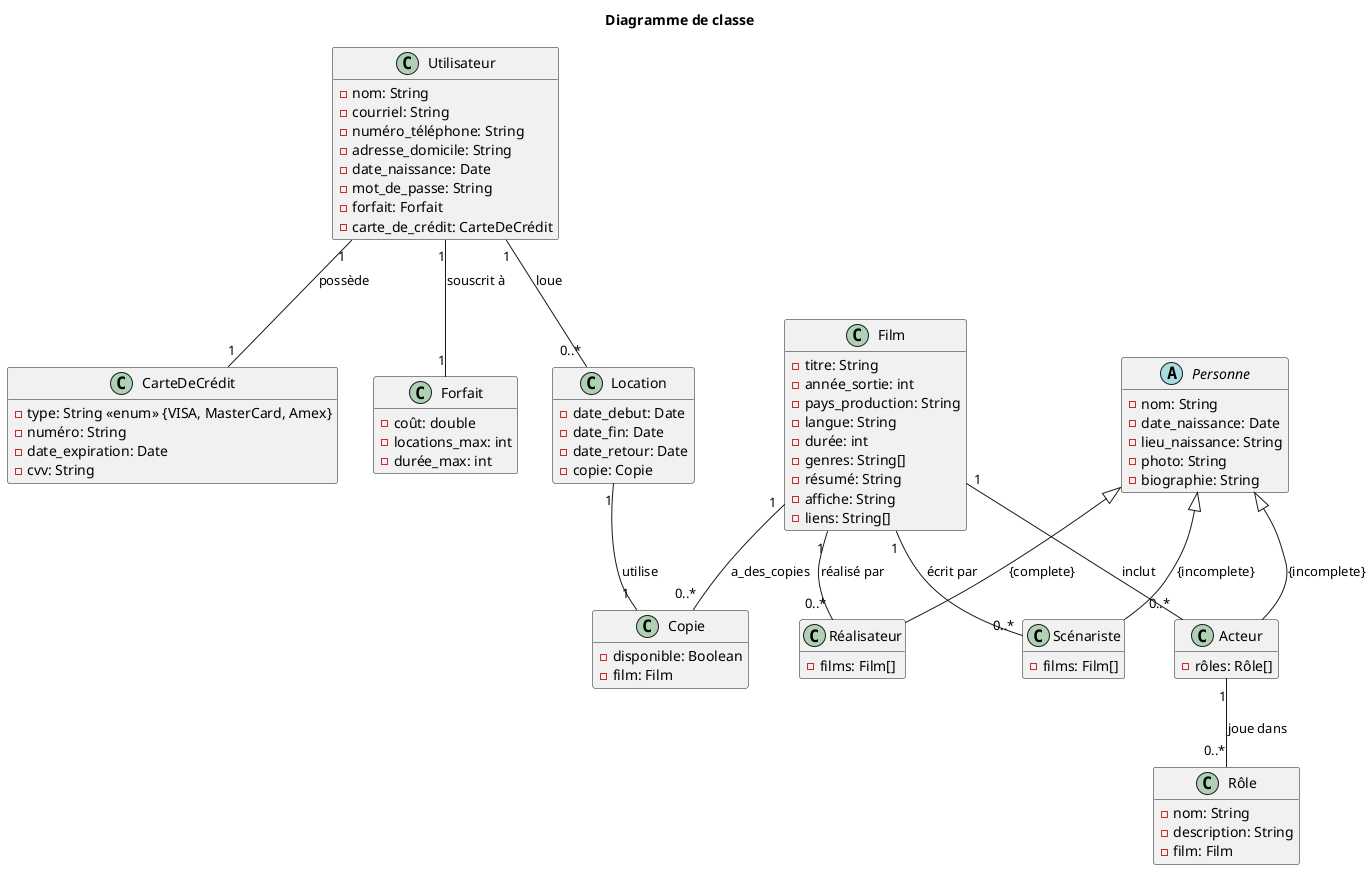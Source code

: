 @startuml class diagram

title Diagramme de classe
hide empty members

' Classe principale Utilisateur 
class Utilisateur {
  - nom: String
  - courriel: String
  - numéro_téléphone: String
  - adresse_domicile: String
  - date_naissance: Date
  - mot_de_passe: String
  - forfait: Forfait
  - carte_de_crédit: CarteDeCrédit
}

' Carte de Crédit
class CarteDeCrédit {
  - type: String <<enum>> {VISA, MasterCard, Amex}
  - numéro: String
  - date_expiration: Date
  - cvv: String
}

' Forfait
class Forfait {
  - coût: double
  - locations_max: int
  - durée_max: int
}

' Location
class Location {
  - date_debut: Date
  - date_fin: Date
  - date_retour: Date
  - copie: Copie
}

' Film
class Film {
  - titre: String
  - année_sortie: int
  - pays_production: String
  - langue: String
  - durée: int
  - genres: String[]
  - résumé: String
  - affiche: String
  - liens: String[]
}

' Réalisateur hérite de Personne
class Réalisateur {
  - films: Film[]
}

' Scénariste hérite de Personne
class Scénariste {
  - films: Film[]
}

' Acteur hérite de Personne
class Acteur {
  - rôles: Rôle[]
}

' Rôle
class Rôle {
  - nom: String
  - description: String
  - film: Film
}

' Personne (classe parent abstraite)
abstract class Personne {
  - nom: String
  - date_naissance: Date
  - lieu_naissance: String
  - photo: String
  - biographie: String
}

' Classe Copie pour les copies de films
class Copie {
  - disponible: Boolean
  - film: Film
}

' Associations
Utilisateur "1" -- "1" CarteDeCrédit : possède
Utilisateur "1" -- "1" Forfait : souscrit à
Utilisateur "1" -- "0..*" Location : loue
Location "1" -- "1" Copie : utilise
Film "1" -- "0..*" Réalisateur : réalisé par
Film "1" -- "0..*" Acteur : inclut
Film "1" -- "0..*" Scénariste : écrit par
Film "1" -- "0..*" Copie : a_des_copies
Acteur "1" -- "0..*" Rôle : joue dans

' Contraintes de spécialisation
Personne <|-- Réalisateur : {complete}
Personne <|-- Acteur : {incomplete}
Personne <|-- Scénariste : {incomplete}

@enduml
